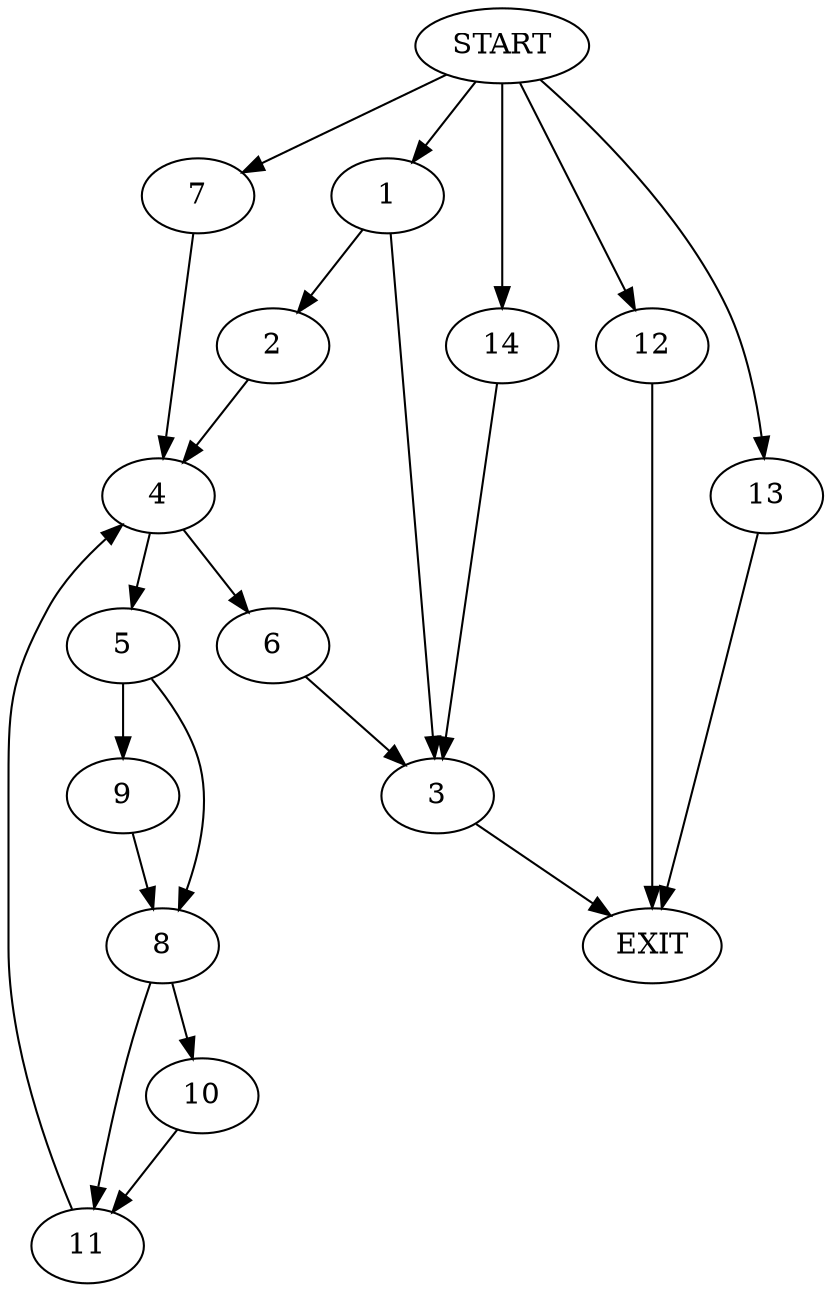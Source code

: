 digraph {
0 [label="START"]
15 [label="EXIT"]
0 -> 1
1 -> 2
1 -> 3
2 -> 4
3 -> 15
4 -> 5
4 -> 6
0 -> 7
7 -> 4
5 -> 8
5 -> 9
6 -> 3
9 -> 8
8 -> 10
8 -> 11
11 -> 4
10 -> 11
0 -> 12
12 -> 15
0 -> 13
13 -> 15
0 -> 14
14 -> 3
}
